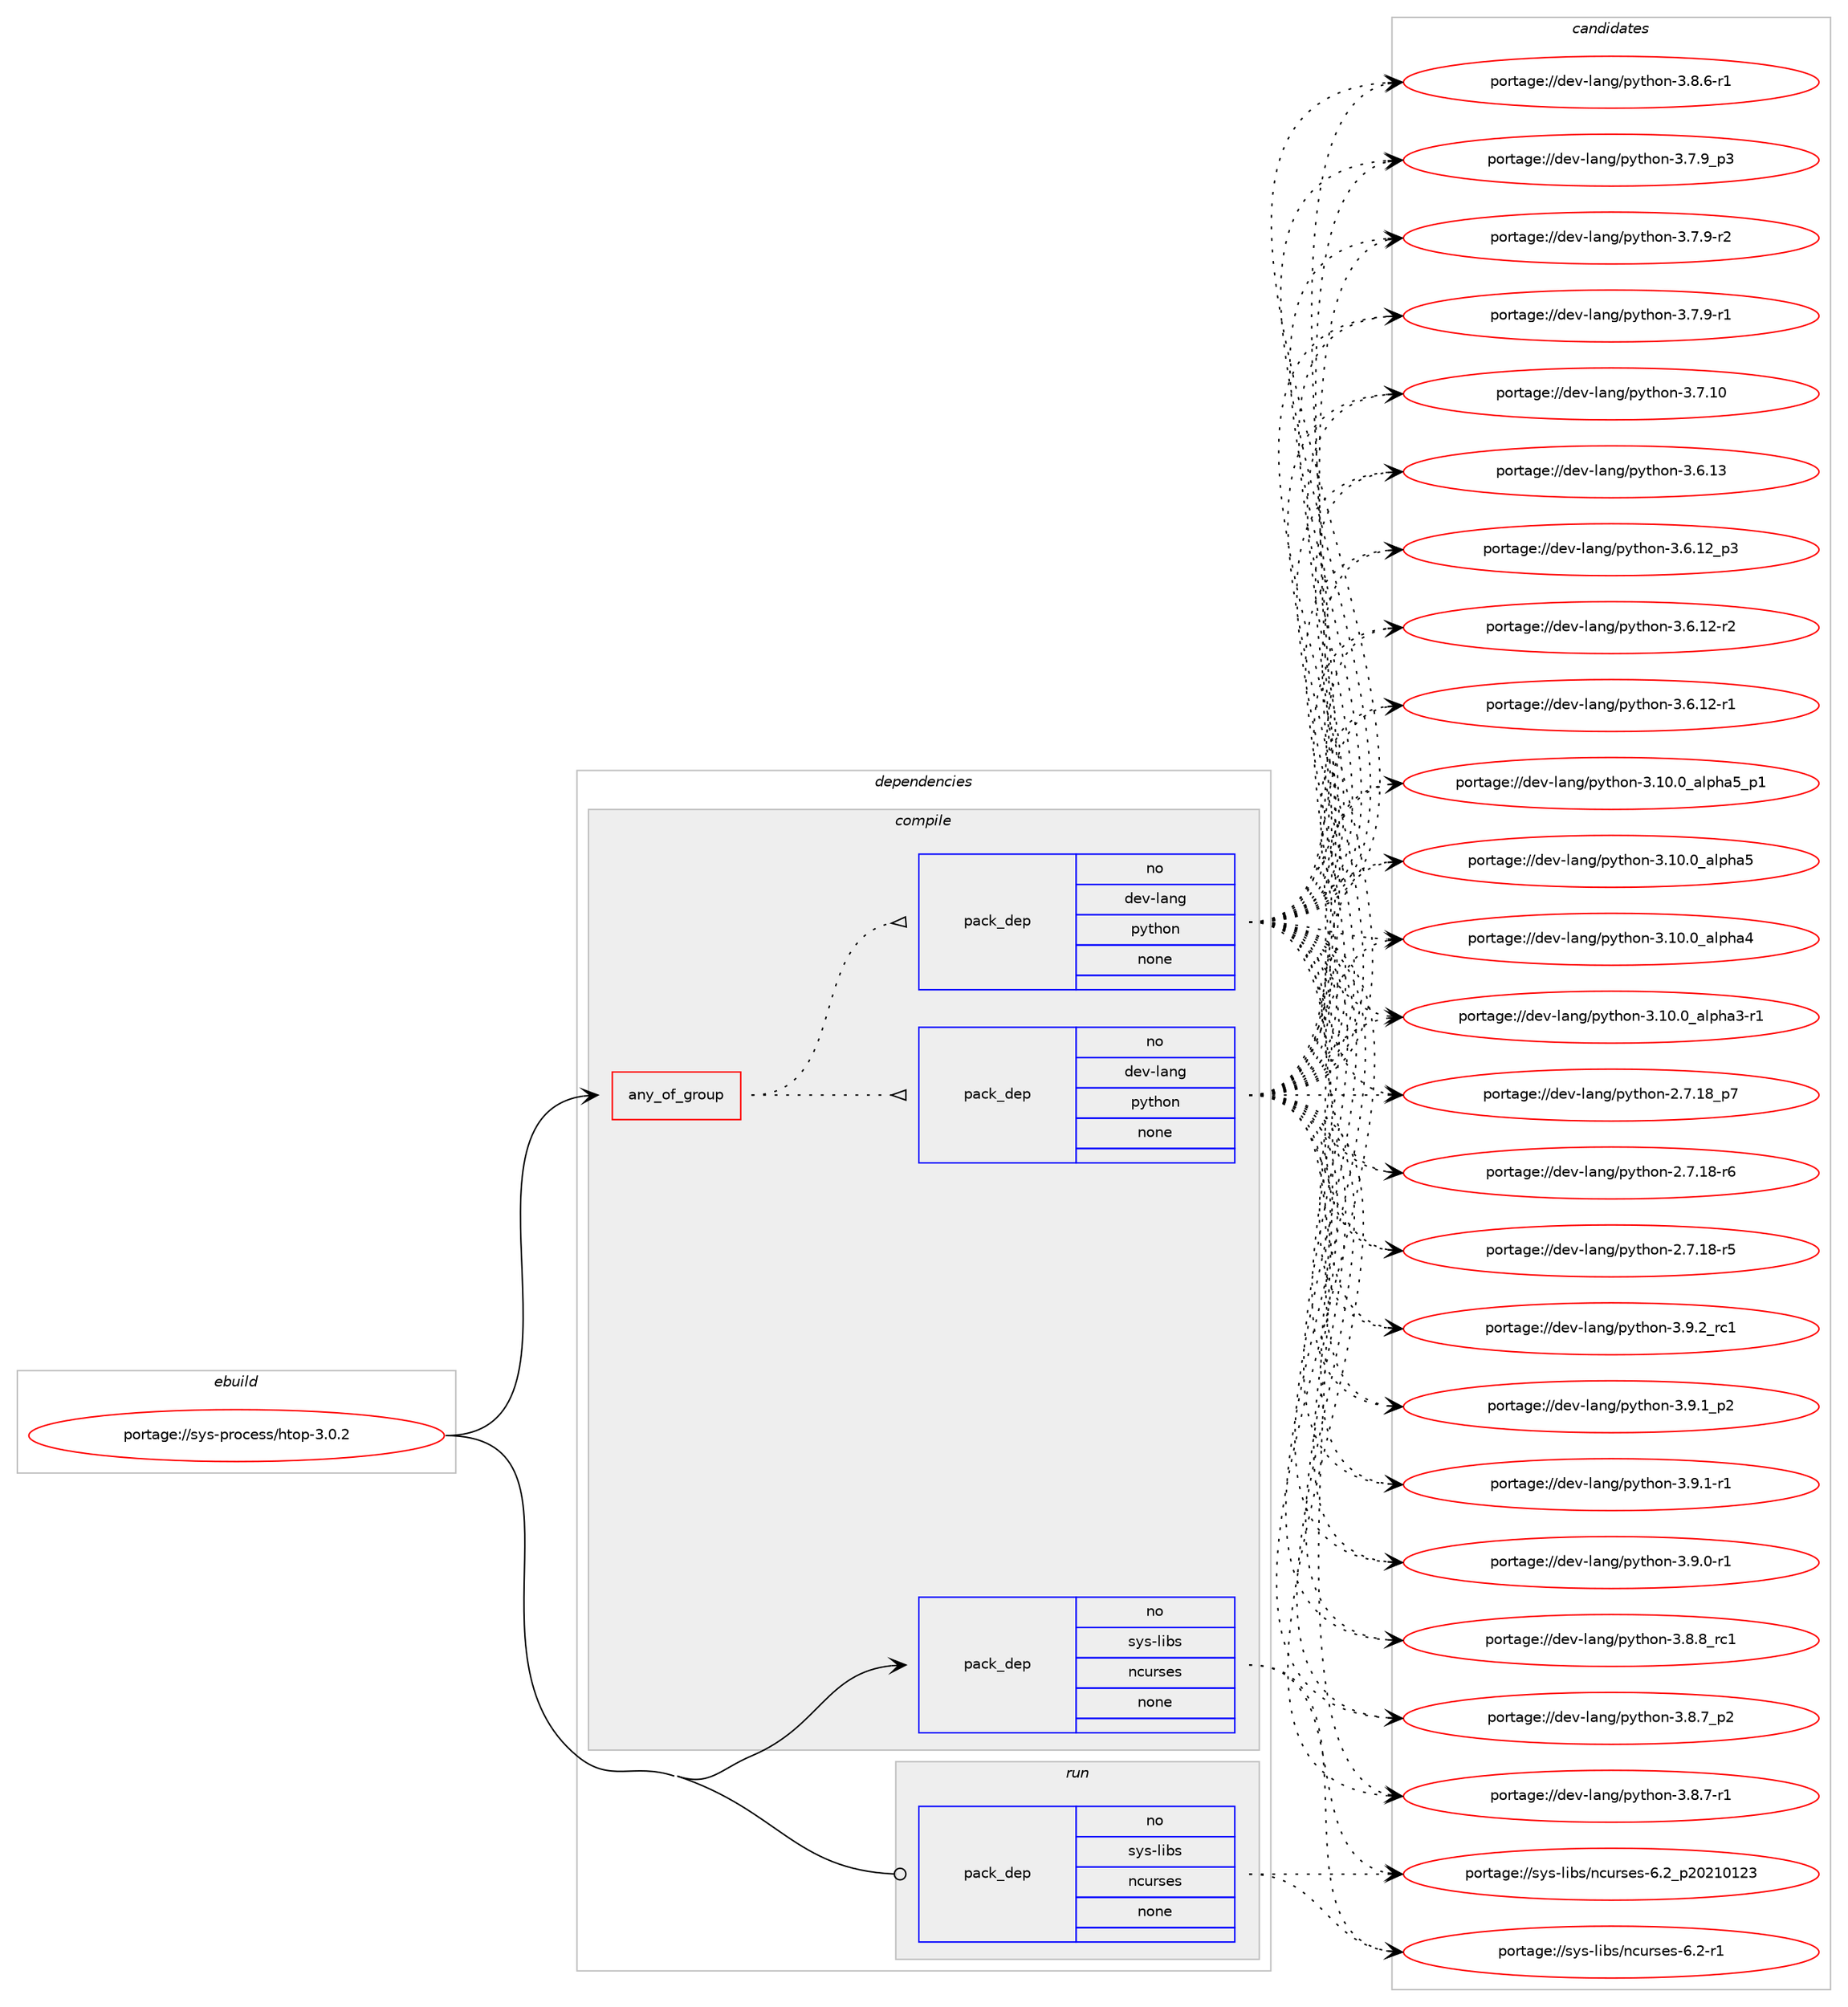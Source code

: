 digraph prolog {

# *************
# Graph options
# *************

newrank=true;
concentrate=true;
compound=true;
graph [rankdir=LR,fontname=Helvetica,fontsize=10,ranksep=1.5];#, ranksep=2.5, nodesep=0.2];
edge  [arrowhead=vee];
node  [fontname=Helvetica,fontsize=10];

# **********
# The ebuild
# **********

subgraph cluster_leftcol {
color=gray;
rank=same;
label=<<i>ebuild</i>>;
id [label="portage://sys-process/htop-3.0.2", color=red, width=4, href="../sys-process/htop-3.0.2.svg"];
}

# ****************
# The dependencies
# ****************

subgraph cluster_midcol {
color=gray;
label=<<i>dependencies</i>>;
subgraph cluster_compile {
fillcolor="#eeeeee";
style=filled;
label=<<i>compile</i>>;
subgraph any50 {
dependency3757 [label=<<TABLE BORDER="0" CELLBORDER="1" CELLSPACING="0" CELLPADDING="4"><TR><TD CELLPADDING="10">any_of_group</TD></TR></TABLE>>, shape=none, color=red];subgraph pack3089 {
dependency3758 [label=<<TABLE BORDER="0" CELLBORDER="1" CELLSPACING="0" CELLPADDING="4" WIDTH="220"><TR><TD ROWSPAN="6" CELLPADDING="30">pack_dep</TD></TR><TR><TD WIDTH="110">no</TD></TR><TR><TD>dev-lang</TD></TR><TR><TD>python</TD></TR><TR><TD>none</TD></TR><TR><TD></TD></TR></TABLE>>, shape=none, color=blue];
}
dependency3757:e -> dependency3758:w [weight=20,style="dotted",arrowhead="oinv"];
subgraph pack3090 {
dependency3759 [label=<<TABLE BORDER="0" CELLBORDER="1" CELLSPACING="0" CELLPADDING="4" WIDTH="220"><TR><TD ROWSPAN="6" CELLPADDING="30">pack_dep</TD></TR><TR><TD WIDTH="110">no</TD></TR><TR><TD>dev-lang</TD></TR><TR><TD>python</TD></TR><TR><TD>none</TD></TR><TR><TD></TD></TR></TABLE>>, shape=none, color=blue];
}
dependency3757:e -> dependency3759:w [weight=20,style="dotted",arrowhead="oinv"];
}
id:e -> dependency3757:w [weight=20,style="solid",arrowhead="vee"];
subgraph pack3091 {
dependency3760 [label=<<TABLE BORDER="0" CELLBORDER="1" CELLSPACING="0" CELLPADDING="4" WIDTH="220"><TR><TD ROWSPAN="6" CELLPADDING="30">pack_dep</TD></TR><TR><TD WIDTH="110">no</TD></TR><TR><TD>sys-libs</TD></TR><TR><TD>ncurses</TD></TR><TR><TD>none</TD></TR><TR><TD></TD></TR></TABLE>>, shape=none, color=blue];
}
id:e -> dependency3760:w [weight=20,style="solid",arrowhead="vee"];
}
subgraph cluster_compileandrun {
fillcolor="#eeeeee";
style=filled;
label=<<i>compile and run</i>>;
}
subgraph cluster_run {
fillcolor="#eeeeee";
style=filled;
label=<<i>run</i>>;
subgraph pack3092 {
dependency3761 [label=<<TABLE BORDER="0" CELLBORDER="1" CELLSPACING="0" CELLPADDING="4" WIDTH="220"><TR><TD ROWSPAN="6" CELLPADDING="30">pack_dep</TD></TR><TR><TD WIDTH="110">no</TD></TR><TR><TD>sys-libs</TD></TR><TR><TD>ncurses</TD></TR><TR><TD>none</TD></TR><TR><TD></TD></TR></TABLE>>, shape=none, color=blue];
}
id:e -> dependency3761:w [weight=20,style="solid",arrowhead="odot"];
}
}

# **************
# The candidates
# **************

subgraph cluster_choices {
rank=same;
color=gray;
label=<<i>candidates</i>>;

subgraph choice3089 {
color=black;
nodesep=1;
choice100101118451089711010347112121116104111110455146574650951149949 [label="portage://dev-lang/python-3.9.2_rc1", color=red, width=4,href="../dev-lang/python-3.9.2_rc1.svg"];
choice1001011184510897110103471121211161041111104551465746499511250 [label="portage://dev-lang/python-3.9.1_p2", color=red, width=4,href="../dev-lang/python-3.9.1_p2.svg"];
choice1001011184510897110103471121211161041111104551465746494511449 [label="portage://dev-lang/python-3.9.1-r1", color=red, width=4,href="../dev-lang/python-3.9.1-r1.svg"];
choice1001011184510897110103471121211161041111104551465746484511449 [label="portage://dev-lang/python-3.9.0-r1", color=red, width=4,href="../dev-lang/python-3.9.0-r1.svg"];
choice100101118451089711010347112121116104111110455146564656951149949 [label="portage://dev-lang/python-3.8.8_rc1", color=red, width=4,href="../dev-lang/python-3.8.8_rc1.svg"];
choice1001011184510897110103471121211161041111104551465646559511250 [label="portage://dev-lang/python-3.8.7_p2", color=red, width=4,href="../dev-lang/python-3.8.7_p2.svg"];
choice1001011184510897110103471121211161041111104551465646554511449 [label="portage://dev-lang/python-3.8.7-r1", color=red, width=4,href="../dev-lang/python-3.8.7-r1.svg"];
choice1001011184510897110103471121211161041111104551465646544511449 [label="portage://dev-lang/python-3.8.6-r1", color=red, width=4,href="../dev-lang/python-3.8.6-r1.svg"];
choice1001011184510897110103471121211161041111104551465546579511251 [label="portage://dev-lang/python-3.7.9_p3", color=red, width=4,href="../dev-lang/python-3.7.9_p3.svg"];
choice1001011184510897110103471121211161041111104551465546574511450 [label="portage://dev-lang/python-3.7.9-r2", color=red, width=4,href="../dev-lang/python-3.7.9-r2.svg"];
choice1001011184510897110103471121211161041111104551465546574511449 [label="portage://dev-lang/python-3.7.9-r1", color=red, width=4,href="../dev-lang/python-3.7.9-r1.svg"];
choice10010111845108971101034711212111610411111045514655464948 [label="portage://dev-lang/python-3.7.10", color=red, width=4,href="../dev-lang/python-3.7.10.svg"];
choice10010111845108971101034711212111610411111045514654464951 [label="portage://dev-lang/python-3.6.13", color=red, width=4,href="../dev-lang/python-3.6.13.svg"];
choice100101118451089711010347112121116104111110455146544649509511251 [label="portage://dev-lang/python-3.6.12_p3", color=red, width=4,href="../dev-lang/python-3.6.12_p3.svg"];
choice100101118451089711010347112121116104111110455146544649504511450 [label="portage://dev-lang/python-3.6.12-r2", color=red, width=4,href="../dev-lang/python-3.6.12-r2.svg"];
choice100101118451089711010347112121116104111110455146544649504511449 [label="portage://dev-lang/python-3.6.12-r1", color=red, width=4,href="../dev-lang/python-3.6.12-r1.svg"];
choice10010111845108971101034711212111610411111045514649484648959710811210497539511249 [label="portage://dev-lang/python-3.10.0_alpha5_p1", color=red, width=4,href="../dev-lang/python-3.10.0_alpha5_p1.svg"];
choice1001011184510897110103471121211161041111104551464948464895971081121049753 [label="portage://dev-lang/python-3.10.0_alpha5", color=red, width=4,href="../dev-lang/python-3.10.0_alpha5.svg"];
choice1001011184510897110103471121211161041111104551464948464895971081121049752 [label="portage://dev-lang/python-3.10.0_alpha4", color=red, width=4,href="../dev-lang/python-3.10.0_alpha4.svg"];
choice10010111845108971101034711212111610411111045514649484648959710811210497514511449 [label="portage://dev-lang/python-3.10.0_alpha3-r1", color=red, width=4,href="../dev-lang/python-3.10.0_alpha3-r1.svg"];
choice100101118451089711010347112121116104111110455046554649569511255 [label="portage://dev-lang/python-2.7.18_p7", color=red, width=4,href="../dev-lang/python-2.7.18_p7.svg"];
choice100101118451089711010347112121116104111110455046554649564511454 [label="portage://dev-lang/python-2.7.18-r6", color=red, width=4,href="../dev-lang/python-2.7.18-r6.svg"];
choice100101118451089711010347112121116104111110455046554649564511453 [label="portage://dev-lang/python-2.7.18-r5", color=red, width=4,href="../dev-lang/python-2.7.18-r5.svg"];
dependency3758:e -> choice100101118451089711010347112121116104111110455146574650951149949:w [style=dotted,weight="100"];
dependency3758:e -> choice1001011184510897110103471121211161041111104551465746499511250:w [style=dotted,weight="100"];
dependency3758:e -> choice1001011184510897110103471121211161041111104551465746494511449:w [style=dotted,weight="100"];
dependency3758:e -> choice1001011184510897110103471121211161041111104551465746484511449:w [style=dotted,weight="100"];
dependency3758:e -> choice100101118451089711010347112121116104111110455146564656951149949:w [style=dotted,weight="100"];
dependency3758:e -> choice1001011184510897110103471121211161041111104551465646559511250:w [style=dotted,weight="100"];
dependency3758:e -> choice1001011184510897110103471121211161041111104551465646554511449:w [style=dotted,weight="100"];
dependency3758:e -> choice1001011184510897110103471121211161041111104551465646544511449:w [style=dotted,weight="100"];
dependency3758:e -> choice1001011184510897110103471121211161041111104551465546579511251:w [style=dotted,weight="100"];
dependency3758:e -> choice1001011184510897110103471121211161041111104551465546574511450:w [style=dotted,weight="100"];
dependency3758:e -> choice1001011184510897110103471121211161041111104551465546574511449:w [style=dotted,weight="100"];
dependency3758:e -> choice10010111845108971101034711212111610411111045514655464948:w [style=dotted,weight="100"];
dependency3758:e -> choice10010111845108971101034711212111610411111045514654464951:w [style=dotted,weight="100"];
dependency3758:e -> choice100101118451089711010347112121116104111110455146544649509511251:w [style=dotted,weight="100"];
dependency3758:e -> choice100101118451089711010347112121116104111110455146544649504511450:w [style=dotted,weight="100"];
dependency3758:e -> choice100101118451089711010347112121116104111110455146544649504511449:w [style=dotted,weight="100"];
dependency3758:e -> choice10010111845108971101034711212111610411111045514649484648959710811210497539511249:w [style=dotted,weight="100"];
dependency3758:e -> choice1001011184510897110103471121211161041111104551464948464895971081121049753:w [style=dotted,weight="100"];
dependency3758:e -> choice1001011184510897110103471121211161041111104551464948464895971081121049752:w [style=dotted,weight="100"];
dependency3758:e -> choice10010111845108971101034711212111610411111045514649484648959710811210497514511449:w [style=dotted,weight="100"];
dependency3758:e -> choice100101118451089711010347112121116104111110455046554649569511255:w [style=dotted,weight="100"];
dependency3758:e -> choice100101118451089711010347112121116104111110455046554649564511454:w [style=dotted,weight="100"];
dependency3758:e -> choice100101118451089711010347112121116104111110455046554649564511453:w [style=dotted,weight="100"];
}
subgraph choice3090 {
color=black;
nodesep=1;
choice100101118451089711010347112121116104111110455146574650951149949 [label="portage://dev-lang/python-3.9.2_rc1", color=red, width=4,href="../dev-lang/python-3.9.2_rc1.svg"];
choice1001011184510897110103471121211161041111104551465746499511250 [label="portage://dev-lang/python-3.9.1_p2", color=red, width=4,href="../dev-lang/python-3.9.1_p2.svg"];
choice1001011184510897110103471121211161041111104551465746494511449 [label="portage://dev-lang/python-3.9.1-r1", color=red, width=4,href="../dev-lang/python-3.9.1-r1.svg"];
choice1001011184510897110103471121211161041111104551465746484511449 [label="portage://dev-lang/python-3.9.0-r1", color=red, width=4,href="../dev-lang/python-3.9.0-r1.svg"];
choice100101118451089711010347112121116104111110455146564656951149949 [label="portage://dev-lang/python-3.8.8_rc1", color=red, width=4,href="../dev-lang/python-3.8.8_rc1.svg"];
choice1001011184510897110103471121211161041111104551465646559511250 [label="portage://dev-lang/python-3.8.7_p2", color=red, width=4,href="../dev-lang/python-3.8.7_p2.svg"];
choice1001011184510897110103471121211161041111104551465646554511449 [label="portage://dev-lang/python-3.8.7-r1", color=red, width=4,href="../dev-lang/python-3.8.7-r1.svg"];
choice1001011184510897110103471121211161041111104551465646544511449 [label="portage://dev-lang/python-3.8.6-r1", color=red, width=4,href="../dev-lang/python-3.8.6-r1.svg"];
choice1001011184510897110103471121211161041111104551465546579511251 [label="portage://dev-lang/python-3.7.9_p3", color=red, width=4,href="../dev-lang/python-3.7.9_p3.svg"];
choice1001011184510897110103471121211161041111104551465546574511450 [label="portage://dev-lang/python-3.7.9-r2", color=red, width=4,href="../dev-lang/python-3.7.9-r2.svg"];
choice1001011184510897110103471121211161041111104551465546574511449 [label="portage://dev-lang/python-3.7.9-r1", color=red, width=4,href="../dev-lang/python-3.7.9-r1.svg"];
choice10010111845108971101034711212111610411111045514655464948 [label="portage://dev-lang/python-3.7.10", color=red, width=4,href="../dev-lang/python-3.7.10.svg"];
choice10010111845108971101034711212111610411111045514654464951 [label="portage://dev-lang/python-3.6.13", color=red, width=4,href="../dev-lang/python-3.6.13.svg"];
choice100101118451089711010347112121116104111110455146544649509511251 [label="portage://dev-lang/python-3.6.12_p3", color=red, width=4,href="../dev-lang/python-3.6.12_p3.svg"];
choice100101118451089711010347112121116104111110455146544649504511450 [label="portage://dev-lang/python-3.6.12-r2", color=red, width=4,href="../dev-lang/python-3.6.12-r2.svg"];
choice100101118451089711010347112121116104111110455146544649504511449 [label="portage://dev-lang/python-3.6.12-r1", color=red, width=4,href="../dev-lang/python-3.6.12-r1.svg"];
choice10010111845108971101034711212111610411111045514649484648959710811210497539511249 [label="portage://dev-lang/python-3.10.0_alpha5_p1", color=red, width=4,href="../dev-lang/python-3.10.0_alpha5_p1.svg"];
choice1001011184510897110103471121211161041111104551464948464895971081121049753 [label="portage://dev-lang/python-3.10.0_alpha5", color=red, width=4,href="../dev-lang/python-3.10.0_alpha5.svg"];
choice1001011184510897110103471121211161041111104551464948464895971081121049752 [label="portage://dev-lang/python-3.10.0_alpha4", color=red, width=4,href="../dev-lang/python-3.10.0_alpha4.svg"];
choice10010111845108971101034711212111610411111045514649484648959710811210497514511449 [label="portage://dev-lang/python-3.10.0_alpha3-r1", color=red, width=4,href="../dev-lang/python-3.10.0_alpha3-r1.svg"];
choice100101118451089711010347112121116104111110455046554649569511255 [label="portage://dev-lang/python-2.7.18_p7", color=red, width=4,href="../dev-lang/python-2.7.18_p7.svg"];
choice100101118451089711010347112121116104111110455046554649564511454 [label="portage://dev-lang/python-2.7.18-r6", color=red, width=4,href="../dev-lang/python-2.7.18-r6.svg"];
choice100101118451089711010347112121116104111110455046554649564511453 [label="portage://dev-lang/python-2.7.18-r5", color=red, width=4,href="../dev-lang/python-2.7.18-r5.svg"];
dependency3759:e -> choice100101118451089711010347112121116104111110455146574650951149949:w [style=dotted,weight="100"];
dependency3759:e -> choice1001011184510897110103471121211161041111104551465746499511250:w [style=dotted,weight="100"];
dependency3759:e -> choice1001011184510897110103471121211161041111104551465746494511449:w [style=dotted,weight="100"];
dependency3759:e -> choice1001011184510897110103471121211161041111104551465746484511449:w [style=dotted,weight="100"];
dependency3759:e -> choice100101118451089711010347112121116104111110455146564656951149949:w [style=dotted,weight="100"];
dependency3759:e -> choice1001011184510897110103471121211161041111104551465646559511250:w [style=dotted,weight="100"];
dependency3759:e -> choice1001011184510897110103471121211161041111104551465646554511449:w [style=dotted,weight="100"];
dependency3759:e -> choice1001011184510897110103471121211161041111104551465646544511449:w [style=dotted,weight="100"];
dependency3759:e -> choice1001011184510897110103471121211161041111104551465546579511251:w [style=dotted,weight="100"];
dependency3759:e -> choice1001011184510897110103471121211161041111104551465546574511450:w [style=dotted,weight="100"];
dependency3759:e -> choice1001011184510897110103471121211161041111104551465546574511449:w [style=dotted,weight="100"];
dependency3759:e -> choice10010111845108971101034711212111610411111045514655464948:w [style=dotted,weight="100"];
dependency3759:e -> choice10010111845108971101034711212111610411111045514654464951:w [style=dotted,weight="100"];
dependency3759:e -> choice100101118451089711010347112121116104111110455146544649509511251:w [style=dotted,weight="100"];
dependency3759:e -> choice100101118451089711010347112121116104111110455146544649504511450:w [style=dotted,weight="100"];
dependency3759:e -> choice100101118451089711010347112121116104111110455146544649504511449:w [style=dotted,weight="100"];
dependency3759:e -> choice10010111845108971101034711212111610411111045514649484648959710811210497539511249:w [style=dotted,weight="100"];
dependency3759:e -> choice1001011184510897110103471121211161041111104551464948464895971081121049753:w [style=dotted,weight="100"];
dependency3759:e -> choice1001011184510897110103471121211161041111104551464948464895971081121049752:w [style=dotted,weight="100"];
dependency3759:e -> choice10010111845108971101034711212111610411111045514649484648959710811210497514511449:w [style=dotted,weight="100"];
dependency3759:e -> choice100101118451089711010347112121116104111110455046554649569511255:w [style=dotted,weight="100"];
dependency3759:e -> choice100101118451089711010347112121116104111110455046554649564511454:w [style=dotted,weight="100"];
dependency3759:e -> choice100101118451089711010347112121116104111110455046554649564511453:w [style=dotted,weight="100"];
}
subgraph choice3091 {
color=black;
nodesep=1;
choice1151211154510810598115471109911711411510111545544650951125048504948495051 [label="portage://sys-libs/ncurses-6.2_p20210123", color=red, width=4,href="../sys-libs/ncurses-6.2_p20210123.svg"];
choice11512111545108105981154711099117114115101115455446504511449 [label="portage://sys-libs/ncurses-6.2-r1", color=red, width=4,href="../sys-libs/ncurses-6.2-r1.svg"];
dependency3760:e -> choice1151211154510810598115471109911711411510111545544650951125048504948495051:w [style=dotted,weight="100"];
dependency3760:e -> choice11512111545108105981154711099117114115101115455446504511449:w [style=dotted,weight="100"];
}
subgraph choice3092 {
color=black;
nodesep=1;
choice1151211154510810598115471109911711411510111545544650951125048504948495051 [label="portage://sys-libs/ncurses-6.2_p20210123", color=red, width=4,href="../sys-libs/ncurses-6.2_p20210123.svg"];
choice11512111545108105981154711099117114115101115455446504511449 [label="portage://sys-libs/ncurses-6.2-r1", color=red, width=4,href="../sys-libs/ncurses-6.2-r1.svg"];
dependency3761:e -> choice1151211154510810598115471109911711411510111545544650951125048504948495051:w [style=dotted,weight="100"];
dependency3761:e -> choice11512111545108105981154711099117114115101115455446504511449:w [style=dotted,weight="100"];
}
}

}
